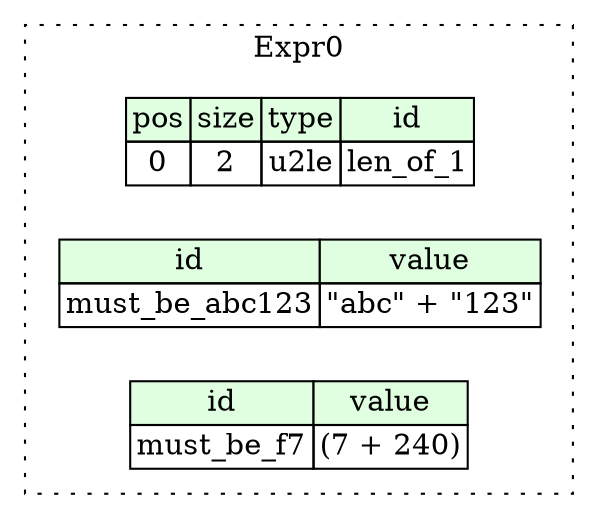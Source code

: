 digraph {
	rankdir=LR;
	node [shape=plaintext];
	subgraph cluster__expr_0 {
		label="Expr0";
		graph[style=dotted];

		expr_0__seq [label=<<TABLE BORDER="0" CELLBORDER="1" CELLSPACING="0">
			<TR><TD BGCOLOR="#E0FFE0">pos</TD><TD BGCOLOR="#E0FFE0">size</TD><TD BGCOLOR="#E0FFE0">type</TD><TD BGCOLOR="#E0FFE0">id</TD></TR>
			<TR><TD PORT="len_of_1_pos">0</TD><TD PORT="len_of_1_size">2</TD><TD>u2le</TD><TD PORT="len_of_1_type">len_of_1</TD></TR>
		</TABLE>>];
		expr_0__inst__must_be_abc123 [label=<<TABLE BORDER="0" CELLBORDER="1" CELLSPACING="0">
			<TR><TD BGCOLOR="#E0FFE0">id</TD><TD BGCOLOR="#E0FFE0">value</TD></TR>
			<TR><TD>must_be_abc123</TD><TD>&quot;abc&quot; + &quot;123&quot;</TD></TR>
		</TABLE>>];
		expr_0__inst__must_be_f7 [label=<<TABLE BORDER="0" CELLBORDER="1" CELLSPACING="0">
			<TR><TD BGCOLOR="#E0FFE0">id</TD><TD BGCOLOR="#E0FFE0">value</TD></TR>
			<TR><TD>must_be_f7</TD><TD>(7 + 240)</TD></TR>
		</TABLE>>];
	}
}
